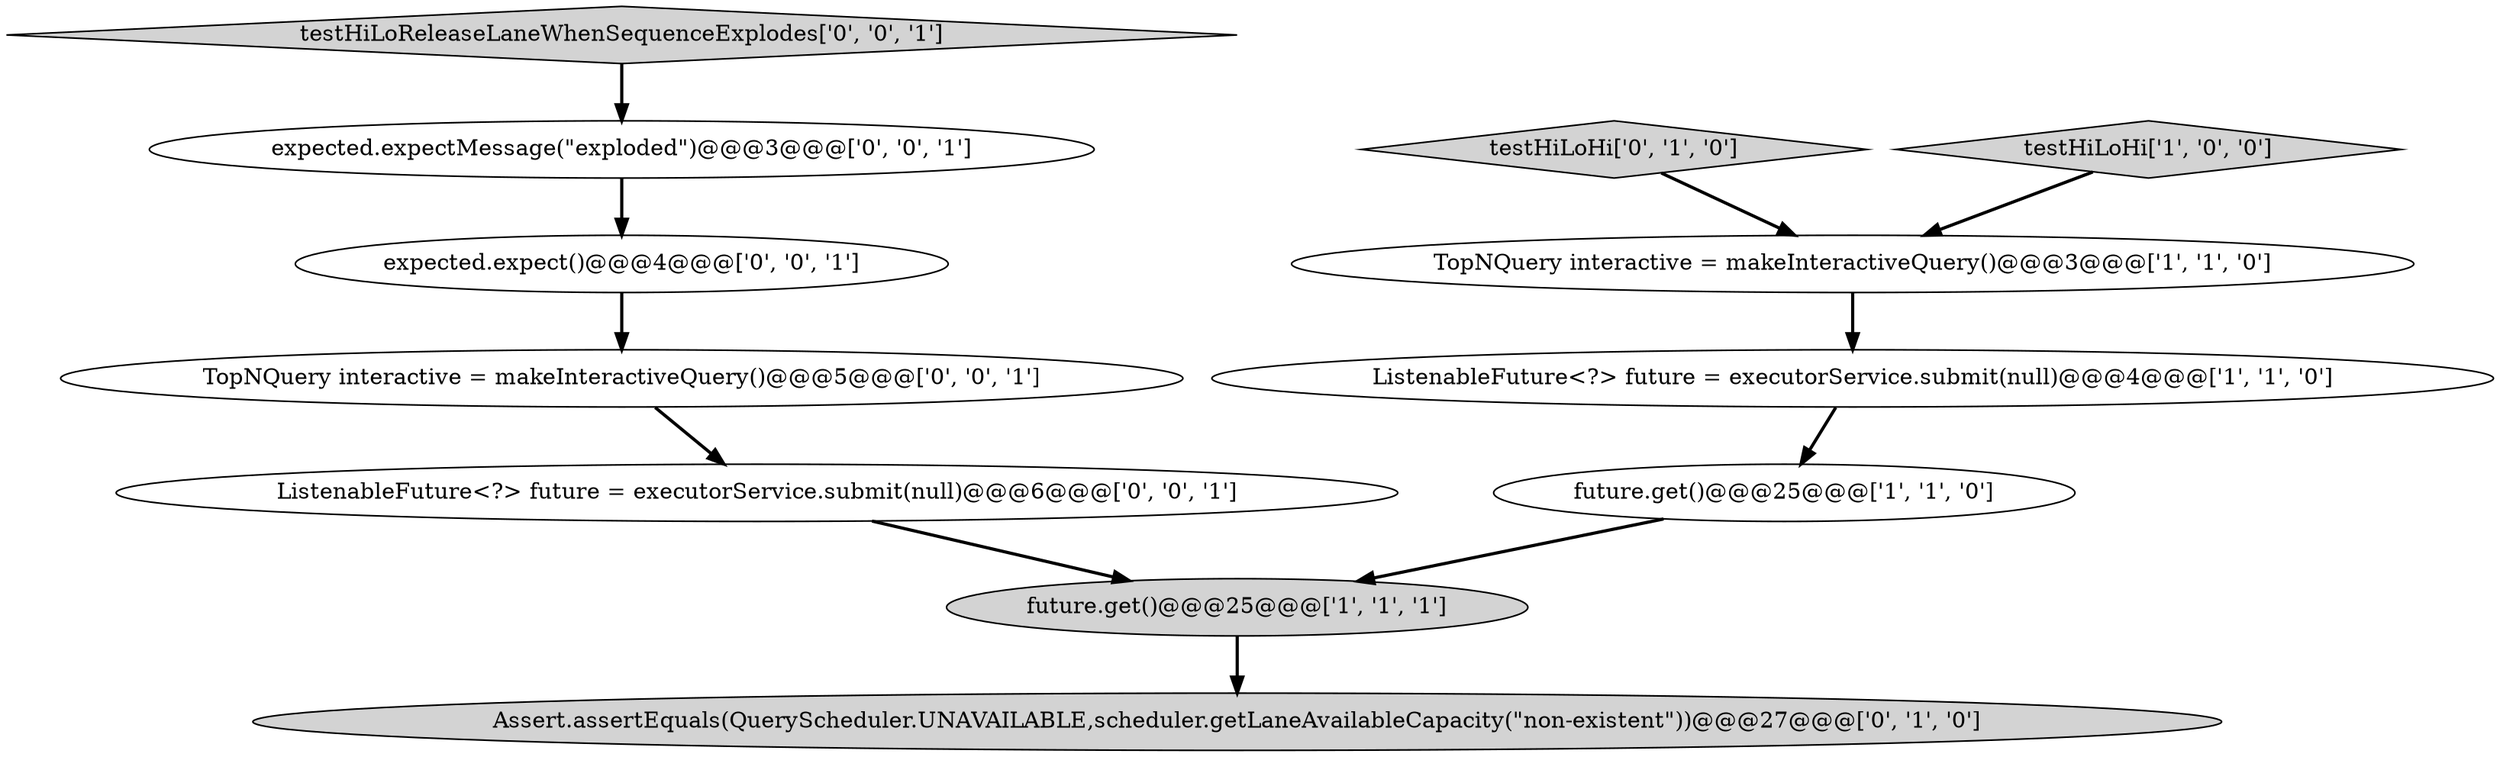 digraph {
0 [style = filled, label = "future.get()@@@25@@@['1', '1', '1']", fillcolor = lightgray, shape = ellipse image = "AAA0AAABBB1BBB"];
9 [style = filled, label = "testHiLoReleaseLaneWhenSequenceExplodes['0', '0', '1']", fillcolor = lightgray, shape = diamond image = "AAA0AAABBB3BBB"];
8 [style = filled, label = "ListenableFuture<?> future = executorService.submit(null)@@@6@@@['0', '0', '1']", fillcolor = white, shape = ellipse image = "AAA0AAABBB3BBB"];
4 [style = filled, label = "future.get()@@@25@@@['1', '1', '0']", fillcolor = white, shape = ellipse image = "AAA0AAABBB1BBB"];
11 [style = filled, label = "expected.expect()@@@4@@@['0', '0', '1']", fillcolor = white, shape = ellipse image = "AAA0AAABBB3BBB"];
6 [style = filled, label = "testHiLoHi['0', '1', '0']", fillcolor = lightgray, shape = diamond image = "AAA0AAABBB2BBB"];
3 [style = filled, label = "ListenableFuture<?> future = executorService.submit(null)@@@4@@@['1', '1', '0']", fillcolor = white, shape = ellipse image = "AAA0AAABBB1BBB"];
5 [style = filled, label = "Assert.assertEquals(QueryScheduler.UNAVAILABLE,scheduler.getLaneAvailableCapacity(\"non-existent\"))@@@27@@@['0', '1', '0']", fillcolor = lightgray, shape = ellipse image = "AAA1AAABBB2BBB"];
7 [style = filled, label = "expected.expectMessage(\"exploded\")@@@3@@@['0', '0', '1']", fillcolor = white, shape = ellipse image = "AAA0AAABBB3BBB"];
2 [style = filled, label = "testHiLoHi['1', '0', '0']", fillcolor = lightgray, shape = diamond image = "AAA0AAABBB1BBB"];
10 [style = filled, label = "TopNQuery interactive = makeInteractiveQuery()@@@5@@@['0', '0', '1']", fillcolor = white, shape = ellipse image = "AAA0AAABBB3BBB"];
1 [style = filled, label = "TopNQuery interactive = makeInteractiveQuery()@@@3@@@['1', '1', '0']", fillcolor = white, shape = ellipse image = "AAA0AAABBB1BBB"];
10->8 [style = bold, label=""];
1->3 [style = bold, label=""];
11->10 [style = bold, label=""];
0->5 [style = bold, label=""];
7->11 [style = bold, label=""];
6->1 [style = bold, label=""];
2->1 [style = bold, label=""];
3->4 [style = bold, label=""];
8->0 [style = bold, label=""];
4->0 [style = bold, label=""];
9->7 [style = bold, label=""];
}
